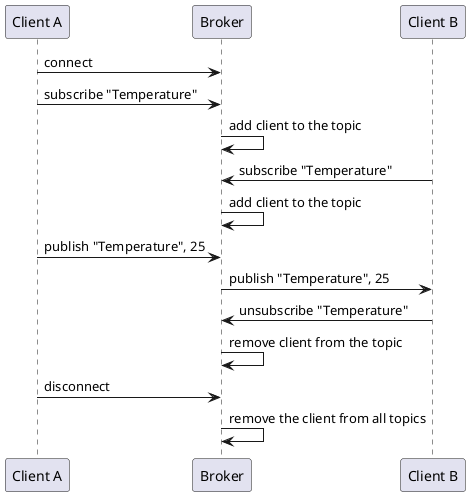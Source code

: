 @startuml
participant "Client A" as A
participant "Broker" as B
participant "Client B" as C

A -> B : connect
A -> B : subscribe "Temperature"
B -> B : add client to the topic

C -> B : subscribe "Temperature"
B -> B : add client to the topic

A -> B : publish "Temperature", 25
B -> C : publish "Temperature", 25

C -> B : unsubscribe "Temperature"
B -> B : remove client from the topic

A -> B : disconnect
B -> B : remove the client from all topics
@enduml
